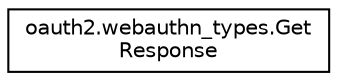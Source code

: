 digraph "Graphical Class Hierarchy"
{
 // LATEX_PDF_SIZE
  edge [fontname="Helvetica",fontsize="10",labelfontname="Helvetica",labelfontsize="10"];
  node [fontname="Helvetica",fontsize="10",shape=record];
  rankdir="LR";
  Node0 [label="oauth2.webauthn_types.Get\lResponse",height=0.2,width=0.4,color="black", fillcolor="white", style="filled",URL="$classoauth2_1_1webauthn__types_1_1GetResponse.html",tooltip=" "];
}
